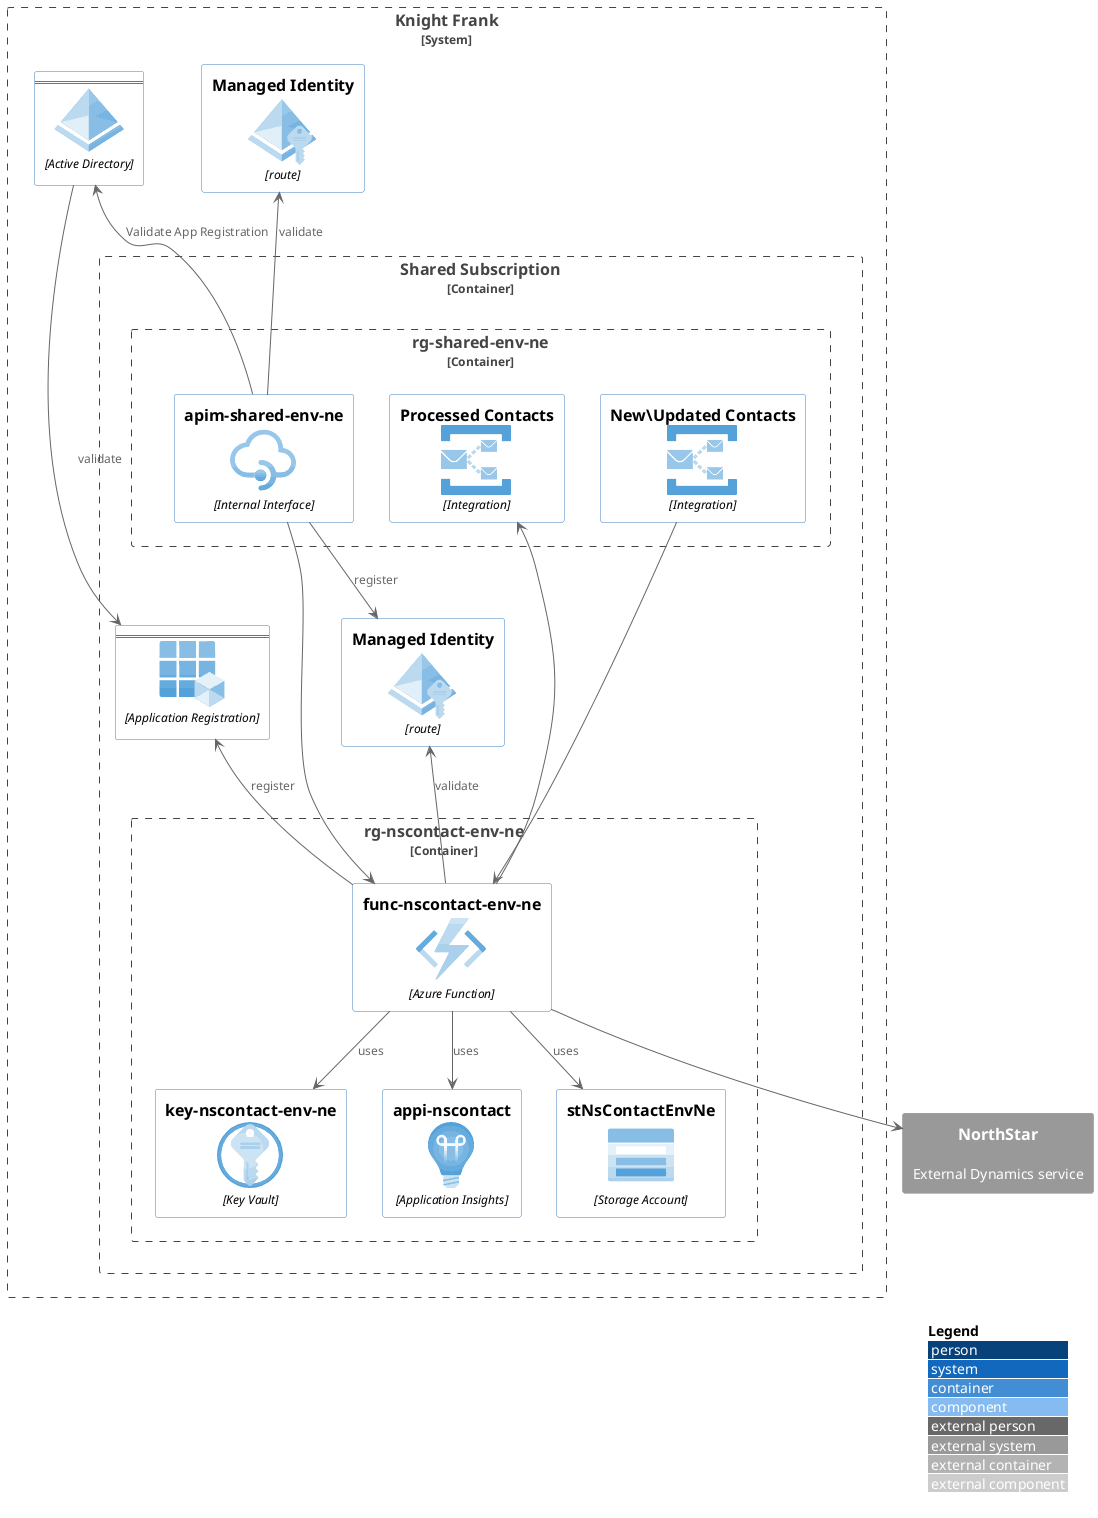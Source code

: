 @startuml System
!include <C4/C4_Component>
!include <azure/AzureCommon>
!include <azure/Compute/AzureFunction>
!include <azure/Web/AzureAPIManagement>
!include <azure/Integration/AzureServiceBusTopic>
!include <azure/Networking/AzureApplicationGateway>
!include <azure/Networking/All>
!include <azure/Web/AzureWebApp>
!include <azure/DevOps/AzureApplicationInsights>
!include <azure/Storage/AzureBlobStorage>
!include <azure/Databases/AzureCosmosDb>
!include <azure/Security/AzureKeyVault>
!include <azure/Identity/AzureAppRegistration>
!include <azure/Identity/AzureActiveDirectory>
!include <azure/Identity/AzureManagedIdentity>

LAYOUT_WITH_LEGEND()
'LAYOUT_LEFT_RIGHT()

AddElementTag("microService", $shape=EightSidedShape(), $fontColor="white", $legendText="micro service\neight sided")
AddElementTag("storage", $shape=RoundedBoxShape(), $fontColor="white")

System_Boundary(s1, "Knight Frank") {

    AzureActiveDirectory(ad, "", "Active Directory")
    AzureManagedIdentity(miapp, "Managed Identity", "route")

    Container_Boundary(c1, "Shared Subscription") {

        Container_Boundary(rgsh, "rg-shared-env-ne") {
            AzureServiceBusTopic(toNS, "New\Updated Contacts", "Integration")
            AzureServiceBusTopic(fromNS, "Processed Contacts", "Integration")
            AzureAPIManagement(apimI, "apim-shared-env-ne", "Internal Interface")
            apimI -up-> ad : Validate App Registration
        }

        AzureManagedIdentity(misvc, "Managed Identity", "route")
        AzureAppRegistration(reg, "", "Application Registration")

        Container_Boundary(rggw, "rg-nscontact-env-ne") {
            AzureFunction(svc, "func-nscontact-env-ne", "Azure Function")
            AzureApplicationInsights(ai, "appi-nscontact", "Application Insights")
            AzureBlobStorage(st, "stNsContactEnvNe", "Storage Account")
            AzureKeyVault(key, "key-nscontact-env-ne", "Key Vault")
            

            svc --> ai : uses
            svc --> st : uses
            svc --> key : uses
            svc -up-> reg : register
        }

        toNS -down-> svc
        svc -up-> fromNS
        apimI -> svc 

        apimI -down-> misvc : register
        svc -up-> misvc : validate
    }

    rgsh -[hidden]- rggw

    apimI -up-> miapp : validate
    ad -down-> reg : validate

}

System_Ext(extNorthStar, "NorthStar", "External Dynamics service")
svc --> extNorthStar

@enduml

